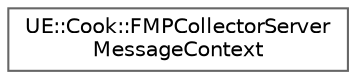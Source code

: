 digraph "Graphical Class Hierarchy"
{
 // INTERACTIVE_SVG=YES
 // LATEX_PDF_SIZE
  bgcolor="transparent";
  edge [fontname=Helvetica,fontsize=10,labelfontname=Helvetica,labelfontsize=10];
  node [fontname=Helvetica,fontsize=10,shape=box,height=0.2,width=0.4];
  rankdir="LR";
  Node0 [id="Node000000",label="UE::Cook::FMPCollectorServer\lMessageContext",height=0.2,width=0.4,color="grey40", fillcolor="white", style="filled",URL="$d8/d1f/classUE_1_1Cook_1_1FMPCollectorServerMessageContext.html",tooltip=" "];
}
